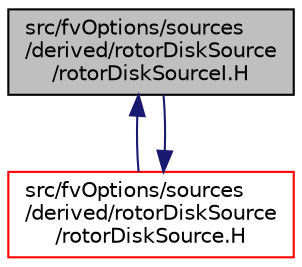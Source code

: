 digraph "src/fvOptions/sources/derived/rotorDiskSource/rotorDiskSourceI.H"
{
  bgcolor="transparent";
  edge [fontname="Helvetica",fontsize="10",labelfontname="Helvetica",labelfontsize="10"];
  node [fontname="Helvetica",fontsize="10",shape=record];
  Node1 [label="src/fvOptions/sources\l/derived/rotorDiskSource\l/rotorDiskSourceI.H",height=0.2,width=0.4,color="black", fillcolor="grey75", style="filled", fontcolor="black"];
  Node1 -> Node2 [dir="back",color="midnightblue",fontsize="10",style="solid",fontname="Helvetica"];
  Node2 [label="src/fvOptions/sources\l/derived/rotorDiskSource\l/rotorDiskSource.H",height=0.2,width=0.4,color="red",URL="$a06465.html"];
  Node2 -> Node1 [dir="back",color="midnightblue",fontsize="10",style="solid",fontname="Helvetica"];
}
